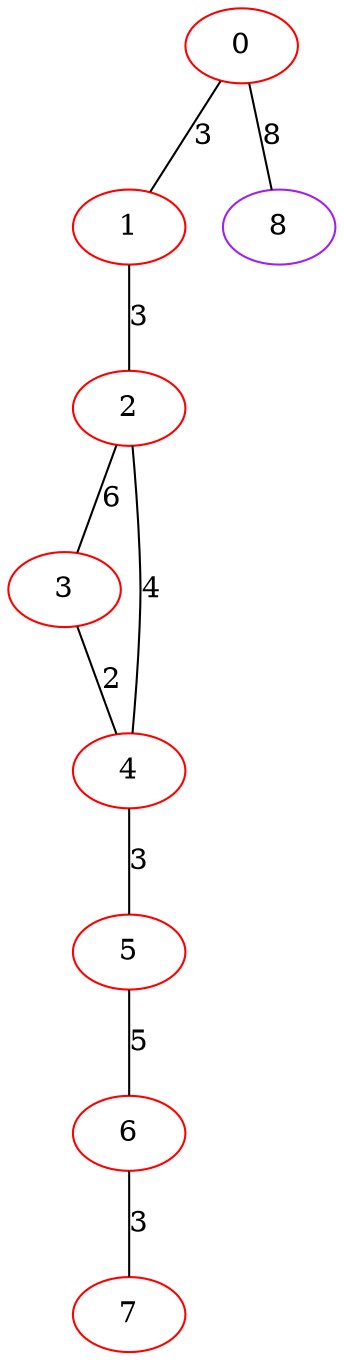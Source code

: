 graph "" {
0 [color=red, weight=1];
1 [color=red, weight=1];
2 [color=red, weight=1];
3 [color=red, weight=1];
4 [color=red, weight=1];
5 [color=red, weight=1];
6 [color=red, weight=1];
7 [color=red, weight=1];
8 [color=purple, weight=4];
0 -- 8  [key=0, label=8];
0 -- 1  [key=0, label=3];
1 -- 2  [key=0, label=3];
2 -- 3  [key=0, label=6];
2 -- 4  [key=0, label=4];
3 -- 4  [key=0, label=2];
4 -- 5  [key=0, label=3];
5 -- 6  [key=0, label=5];
6 -- 7  [key=0, label=3];
}
